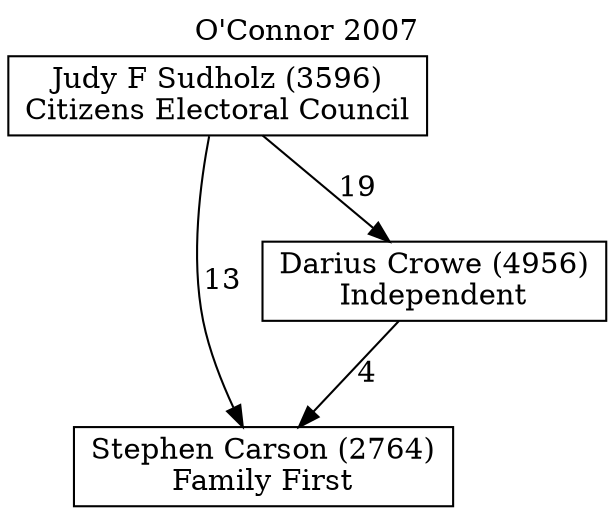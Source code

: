 // House preference flow
digraph "Stephen Carson (2764)_O'Connor_2007" {
	graph [label="O'Connor 2007" labelloc=t mclimit=10]
	node [shape=box]
	"Stephen Carson (2764)" [label="Stephen Carson (2764)
Family First"]
	"Darius Crowe (4956)" [label="Darius Crowe (4956)
Independent"]
	"Judy F Sudholz (3596)" [label="Judy F Sudholz (3596)
Citizens Electoral Council"]
	"Darius Crowe (4956)" -> "Stephen Carson (2764)" [label=4]
	"Judy F Sudholz (3596)" -> "Darius Crowe (4956)" [label=19]
	"Judy F Sudholz (3596)" -> "Stephen Carson (2764)" [label=13]
}
